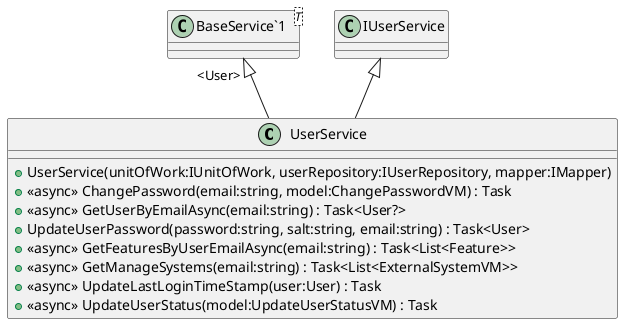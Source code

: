 @startuml
class UserService {
    + UserService(unitOfWork:IUnitOfWork, userRepository:IUserRepository, mapper:IMapper)
    + <<async>> ChangePassword(email:string, model:ChangePasswordVM) : Task
    + <<async>> GetUserByEmailAsync(email:string) : Task<User?>
    + UpdateUserPassword(password:string, salt:string, email:string) : Task<User>
    + <<async>> GetFeaturesByUserEmailAsync(email:string) : Task<List<Feature>>
    + <<async>> GetManageSystems(email:string) : Task<List<ExternalSystemVM>>
    + <<async>> UpdateLastLoginTimeStamp(user:User) : Task
    + <<async>> UpdateUserStatus(model:UpdateUserStatusVM) : Task
}
class "BaseService`1"<T> {
}
"BaseService`1" "<User>" <|-- UserService
IUserService <|-- UserService
@enduml

